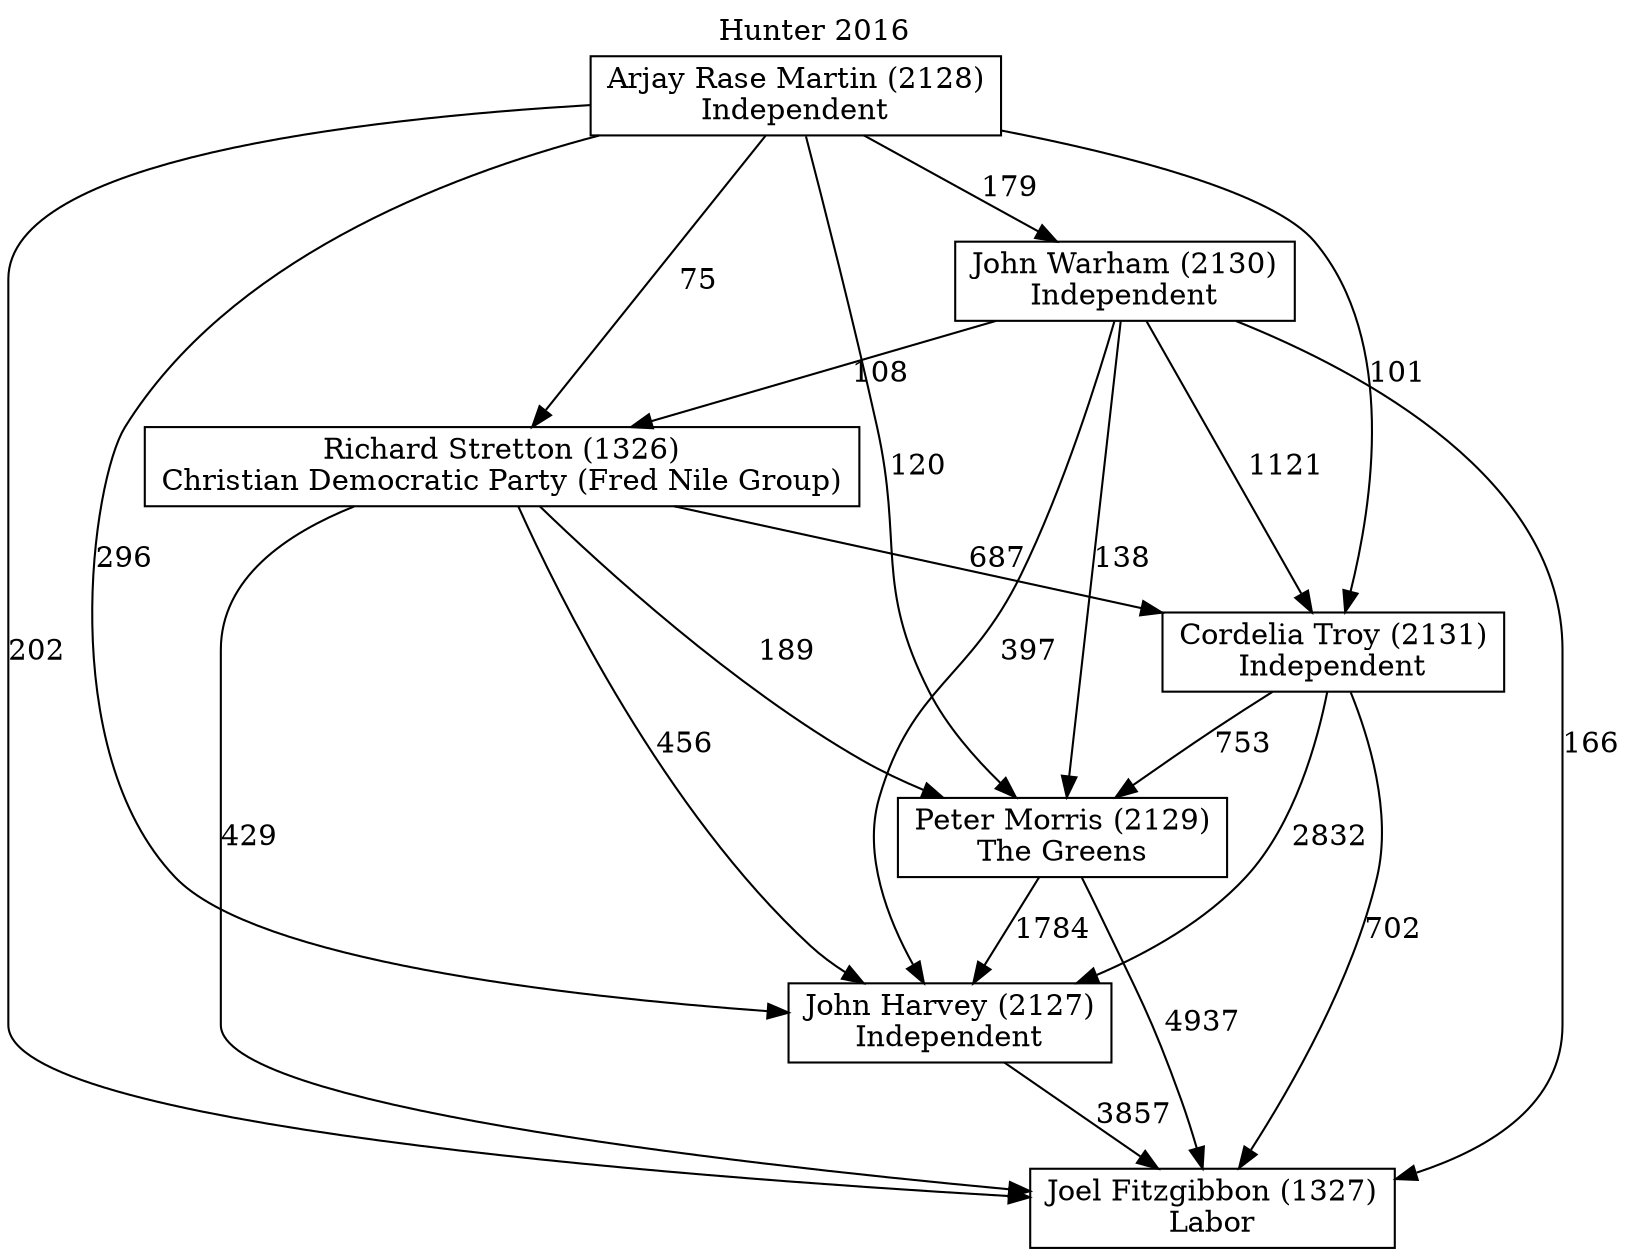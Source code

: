 // House preference flow
digraph "Joel Fitzgibbon (1327)_Hunter_2016" {
	graph [label="Hunter 2016" labelloc=t mclimit=10]
	node [shape=box]
	"Arjay Rase Martin (2128)" [label="Arjay Rase Martin (2128)
Independent"]
	"Cordelia Troy (2131)" [label="Cordelia Troy (2131)
Independent"]
	"Joel Fitzgibbon (1327)" [label="Joel Fitzgibbon (1327)
Labor"]
	"John Harvey (2127)" [label="John Harvey (2127)
Independent"]
	"John Warham (2130)" [label="John Warham (2130)
Independent"]
	"Peter Morris (2129)" [label="Peter Morris (2129)
The Greens"]
	"Richard Stretton (1326)" [label="Richard Stretton (1326)
Christian Democratic Party (Fred Nile Group)"]
	"Arjay Rase Martin (2128)" -> "Cordelia Troy (2131)" [label=101]
	"Arjay Rase Martin (2128)" -> "Joel Fitzgibbon (1327)" [label=202]
	"Arjay Rase Martin (2128)" -> "John Harvey (2127)" [label=296]
	"Arjay Rase Martin (2128)" -> "John Warham (2130)" [label=179]
	"Arjay Rase Martin (2128)" -> "Peter Morris (2129)" [label=120]
	"Arjay Rase Martin (2128)" -> "Richard Stretton (1326)" [label=75]
	"Cordelia Troy (2131)" -> "Joel Fitzgibbon (1327)" [label=702]
	"Cordelia Troy (2131)" -> "John Harvey (2127)" [label=2832]
	"Cordelia Troy (2131)" -> "Peter Morris (2129)" [label=753]
	"John Harvey (2127)" -> "Joel Fitzgibbon (1327)" [label=3857]
	"John Warham (2130)" -> "Cordelia Troy (2131)" [label=1121]
	"John Warham (2130)" -> "Joel Fitzgibbon (1327)" [label=166]
	"John Warham (2130)" -> "John Harvey (2127)" [label=397]
	"John Warham (2130)" -> "Peter Morris (2129)" [label=138]
	"John Warham (2130)" -> "Richard Stretton (1326)" [label=108]
	"Peter Morris (2129)" -> "Joel Fitzgibbon (1327)" [label=4937]
	"Peter Morris (2129)" -> "John Harvey (2127)" [label=1784]
	"Richard Stretton (1326)" -> "Cordelia Troy (2131)" [label=687]
	"Richard Stretton (1326)" -> "Joel Fitzgibbon (1327)" [label=429]
	"Richard Stretton (1326)" -> "John Harvey (2127)" [label=456]
	"Richard Stretton (1326)" -> "Peter Morris (2129)" [label=189]
}
